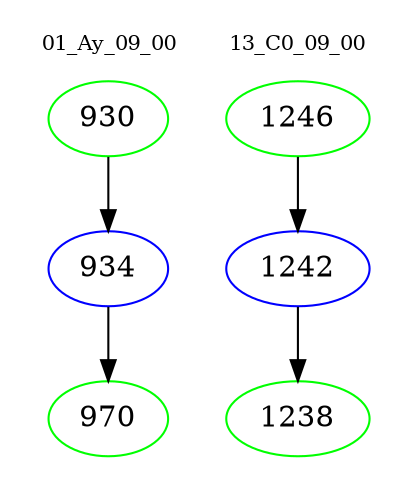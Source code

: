 digraph{
subgraph cluster_0 {
color = white
label = "01_Ay_09_00";
fontsize=10;
T0_930 [label="930", color="green"]
T0_930 -> T0_934 [color="black"]
T0_934 [label="934", color="blue"]
T0_934 -> T0_970 [color="black"]
T0_970 [label="970", color="green"]
}
subgraph cluster_1 {
color = white
label = "13_C0_09_00";
fontsize=10;
T1_1246 [label="1246", color="green"]
T1_1246 -> T1_1242 [color="black"]
T1_1242 [label="1242", color="blue"]
T1_1242 -> T1_1238 [color="black"]
T1_1238 [label="1238", color="green"]
}
}
